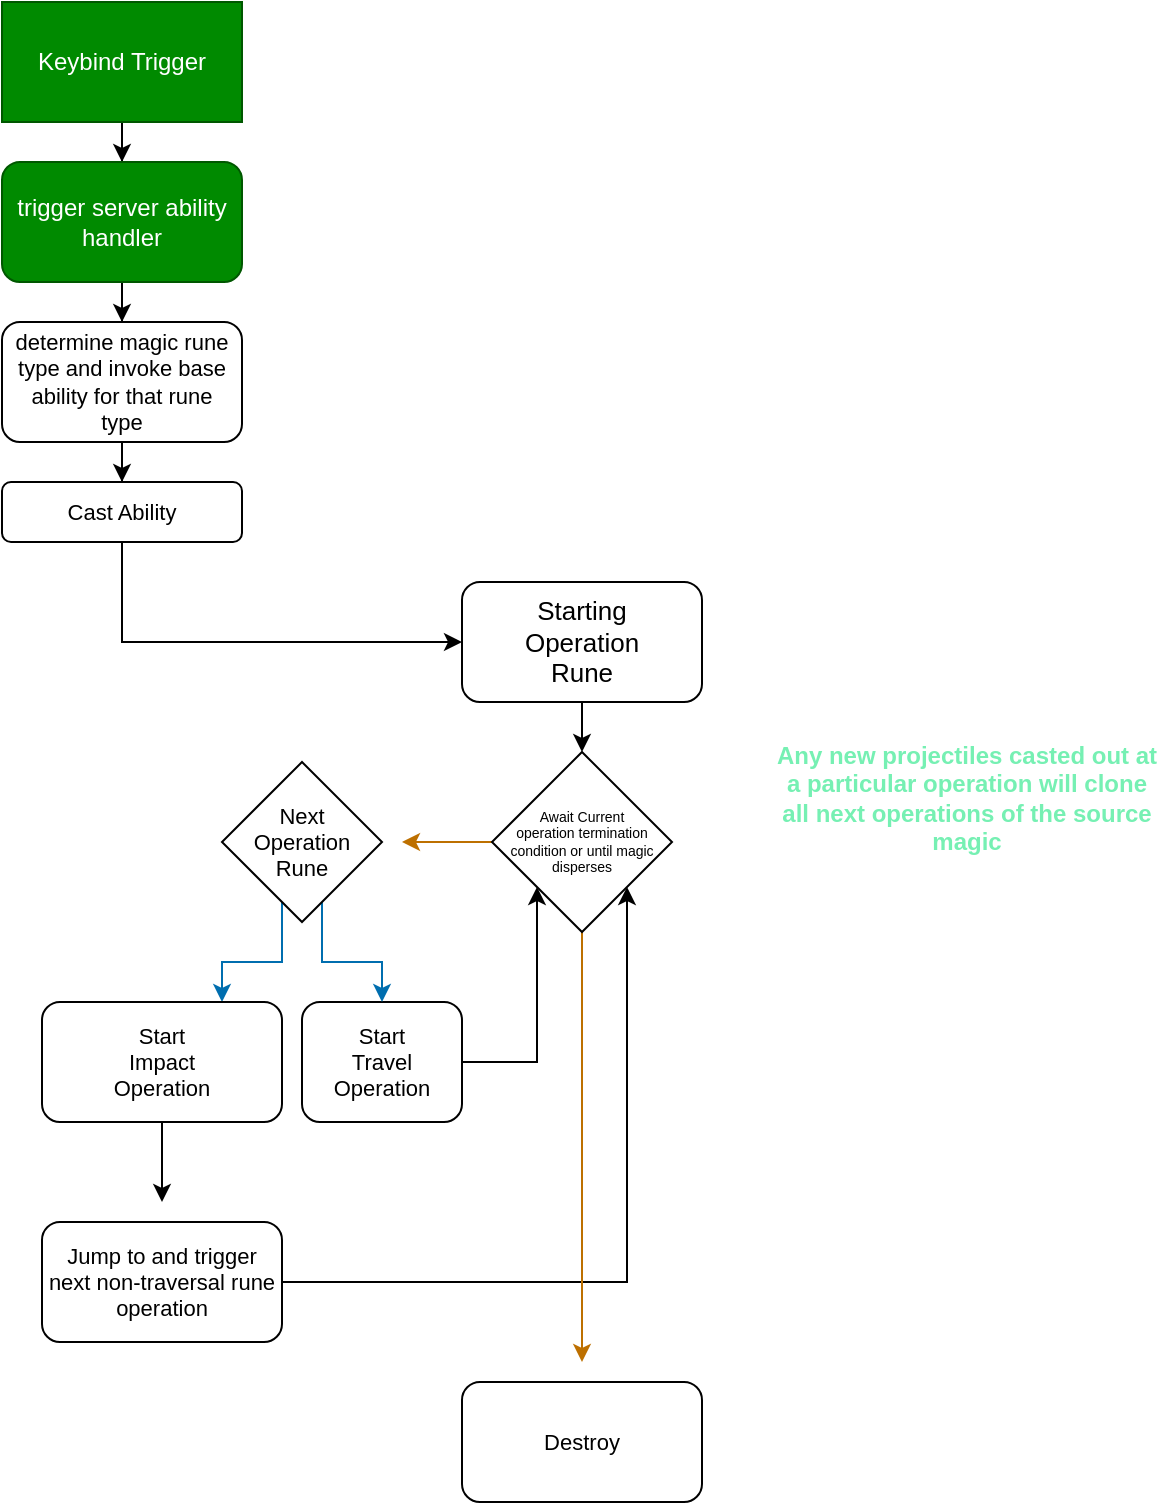 <mxfile version="17.2.4" type="device"><diagram id="X9_He5laF_ueBv_boqSZ" name="Page-1"><mxGraphModel dx="630" dy="489" grid="1" gridSize="10" guides="1" tooltips="1" connect="1" arrows="1" fold="1" page="1" pageScale="1" pageWidth="850" pageHeight="1100" math="0" shadow="0"><root><mxCell id="0"/><mxCell id="1" parent="0"/><mxCell id="I9P8QrfdFWTd5QFpAtyf-28" style="edgeStyle=orthogonalEdgeStyle;rounded=0;orthogonalLoop=1;jettySize=auto;html=1;entryX=0.5;entryY=0;entryDx=0;entryDy=0;fontSize=11;" edge="1" parent="1" source="I9P8QrfdFWTd5QFpAtyf-1" target="I9P8QrfdFWTd5QFpAtyf-3"><mxGeometry relative="1" as="geometry"/></mxCell><mxCell id="I9P8QrfdFWTd5QFpAtyf-1" value="Keybind Trigger" style="rounded=0;whiteSpace=wrap;html=1;fillColor=#008a00;fontColor=#ffffff;strokeColor=#005700;" vertex="1" parent="1"><mxGeometry x="10" y="10" width="120" height="60" as="geometry"/></mxCell><mxCell id="I9P8QrfdFWTd5QFpAtyf-29" style="edgeStyle=orthogonalEdgeStyle;rounded=0;orthogonalLoop=1;jettySize=auto;html=1;entryX=0.5;entryY=0;entryDx=0;entryDy=0;fontSize=11;" edge="1" parent="1" source="I9P8QrfdFWTd5QFpAtyf-3" target="I9P8QrfdFWTd5QFpAtyf-6"><mxGeometry relative="1" as="geometry"/></mxCell><mxCell id="I9P8QrfdFWTd5QFpAtyf-3" value="trigger server ability handler" style="rounded=1;whiteSpace=wrap;html=1;fillColor=#008a00;fontColor=#ffffff;strokeColor=#005700;" vertex="1" parent="1"><mxGeometry x="10" y="90" width="120" height="60" as="geometry"/></mxCell><mxCell id="I9P8QrfdFWTd5QFpAtyf-30" style="edgeStyle=orthogonalEdgeStyle;rounded=0;orthogonalLoop=1;jettySize=auto;html=1;entryX=0.5;entryY=0;entryDx=0;entryDy=0;fontSize=11;" edge="1" parent="1" source="I9P8QrfdFWTd5QFpAtyf-6" target="I9P8QrfdFWTd5QFpAtyf-7"><mxGeometry relative="1" as="geometry"/></mxCell><mxCell id="I9P8QrfdFWTd5QFpAtyf-6" value="determine magic rune type and invoke base ability for that rune type" style="rounded=1;spacing=0;spacingTop=5;spacingBottom=5;fontSize=11;whiteSpace=wrap;html=1;spacingLeft=5;spacingRight=5;" vertex="1" parent="1"><mxGeometry x="10" y="170" width="120" height="60" as="geometry"/></mxCell><mxCell id="I9P8QrfdFWTd5QFpAtyf-33" style="edgeStyle=orthogonalEdgeStyle;rounded=0;orthogonalLoop=1;jettySize=auto;html=1;fontSize=11;" edge="1" parent="1" source="I9P8QrfdFWTd5QFpAtyf-7"><mxGeometry relative="1" as="geometry"><mxPoint x="240" y="330" as="targetPoint"/><Array as="points"><mxPoint x="70" y="330"/></Array></mxGeometry></mxCell><mxCell id="I9P8QrfdFWTd5QFpAtyf-7" value="Cast Ability" style="rounded=1;whiteSpace=wrap;html=1;fontSize=11;" vertex="1" parent="1"><mxGeometry x="10" y="250" width="120" height="30" as="geometry"/></mxCell><mxCell id="I9P8QrfdFWTd5QFpAtyf-22" style="edgeStyle=orthogonalEdgeStyle;rounded=0;orthogonalLoop=1;jettySize=auto;html=1;fontSize=11;entryX=0;entryY=1;entryDx=0;entryDy=0;" edge="1" parent="1" source="I9P8QrfdFWTd5QFpAtyf-11" target="I9P8QrfdFWTd5QFpAtyf-39"><mxGeometry relative="1" as="geometry"><mxPoint x="260" y="470" as="targetPoint"/><Array as="points"><mxPoint x="277" y="540"/></Array></mxGeometry></mxCell><mxCell id="I9P8QrfdFWTd5QFpAtyf-11" value="Start&lt;br&gt;Travel Operation" style="rounded=1;whiteSpace=wrap;html=1;fontSize=11;" vertex="1" parent="1"><mxGeometry x="160" y="510" width="80" height="60" as="geometry"/></mxCell><mxCell id="I9P8QrfdFWTd5QFpAtyf-17" style="edgeStyle=orthogonalEdgeStyle;rounded=0;orthogonalLoop=1;jettySize=auto;html=1;fontSize=11;fillColor=#1ba1e2;strokeColor=#006EAF;entryX=0.5;entryY=0;entryDx=0;entryDy=0;" edge="1" parent="1" source="I9P8QrfdFWTd5QFpAtyf-12" target="I9P8QrfdFWTd5QFpAtyf-11"><mxGeometry relative="1" as="geometry"><mxPoint x="200" y="500" as="targetPoint"/><Array as="points"><mxPoint x="170" y="490"/><mxPoint x="200" y="490"/></Array></mxGeometry></mxCell><mxCell id="I9P8QrfdFWTd5QFpAtyf-18" style="edgeStyle=orthogonalEdgeStyle;rounded=0;orthogonalLoop=1;jettySize=auto;html=1;fontSize=11;fillColor=#1ba1e2;strokeColor=#006EAF;entryX=0.75;entryY=0;entryDx=0;entryDy=0;" edge="1" parent="1" source="I9P8QrfdFWTd5QFpAtyf-12" target="I9P8QrfdFWTd5QFpAtyf-14"><mxGeometry relative="1" as="geometry"><mxPoint x="120" y="500" as="targetPoint"/><Array as="points"><mxPoint x="150" y="490"/><mxPoint x="120" y="490"/></Array></mxGeometry></mxCell><mxCell id="I9P8QrfdFWTd5QFpAtyf-12" value="Next&lt;br&gt;Operation&lt;br&gt;Rune" style="rhombus;whiteSpace=wrap;html=1;fontSize=11;" vertex="1" parent="1"><mxGeometry x="120" y="390" width="80" height="80" as="geometry"/></mxCell><mxCell id="I9P8QrfdFWTd5QFpAtyf-19" style="edgeStyle=orthogonalEdgeStyle;rounded=0;orthogonalLoop=1;jettySize=auto;html=1;fontSize=11;" edge="1" parent="1" source="I9P8QrfdFWTd5QFpAtyf-14"><mxGeometry relative="1" as="geometry"><mxPoint x="90" y="610" as="targetPoint"/></mxGeometry></mxCell><mxCell id="I9P8QrfdFWTd5QFpAtyf-14" value="Start&lt;br&gt;Impact&lt;br&gt;Operation" style="rounded=1;whiteSpace=wrap;html=1;fontSize=11;" vertex="1" parent="1"><mxGeometry x="30" y="510" width="120" height="60" as="geometry"/></mxCell><mxCell id="I9P8QrfdFWTd5QFpAtyf-40" style="edgeStyle=orthogonalEdgeStyle;rounded=0;orthogonalLoop=1;jettySize=auto;html=1;entryX=1;entryY=1;entryDx=0;entryDy=0;fontSize=7;" edge="1" parent="1" source="I9P8QrfdFWTd5QFpAtyf-20" target="I9P8QrfdFWTd5QFpAtyf-39"><mxGeometry relative="1" as="geometry"/></mxCell><mxCell id="I9P8QrfdFWTd5QFpAtyf-20" value="Jump to and trigger next non-traversal rune operation" style="rounded=1;whiteSpace=wrap;html=1;fontSize=11;" vertex="1" parent="1"><mxGeometry x="30" y="620" width="120" height="60" as="geometry"/></mxCell><mxCell id="I9P8QrfdFWTd5QFpAtyf-23" style="edgeStyle=orthogonalEdgeStyle;rounded=0;orthogonalLoop=1;jettySize=auto;html=1;fontSize=11;fillColor=#f0a30a;strokeColor=#BD7000;exitX=0;exitY=0.5;exitDx=0;exitDy=0;" edge="1" parent="1" source="I9P8QrfdFWTd5QFpAtyf-39"><mxGeometry relative="1" as="geometry"><mxPoint x="210" y="430" as="targetPoint"/><mxPoint x="240" y="430.029" as="sourcePoint"/></mxGeometry></mxCell><mxCell id="I9P8QrfdFWTd5QFpAtyf-25" style="edgeStyle=orthogonalEdgeStyle;rounded=0;orthogonalLoop=1;jettySize=auto;html=1;fontSize=11;fillColor=#f0a30a;strokeColor=#BD7000;exitX=0.5;exitY=1;exitDx=0;exitDy=0;" edge="1" parent="1" source="I9P8QrfdFWTd5QFpAtyf-39"><mxGeometry relative="1" as="geometry"><mxPoint x="300" y="460" as="sourcePoint"/><mxPoint x="300" y="690" as="targetPoint"/><Array as="points"/></mxGeometry></mxCell><mxCell id="I9P8QrfdFWTd5QFpAtyf-24" value="Destroy" style="rounded=1;whiteSpace=wrap;html=1;fontSize=11;" vertex="1" parent="1"><mxGeometry x="240" y="700" width="120" height="60" as="geometry"/></mxCell><mxCell id="I9P8QrfdFWTd5QFpAtyf-34" style="edgeStyle=orthogonalEdgeStyle;rounded=0;orthogonalLoop=1;jettySize=auto;html=1;entryX=0.5;entryY=0;entryDx=0;entryDy=0;fontSize=10;exitX=0.5;exitY=1;exitDx=0;exitDy=0;" edge="1" parent="1" source="I9P8QrfdFWTd5QFpAtyf-38" target="I9P8QrfdFWTd5QFpAtyf-39"><mxGeometry relative="1" as="geometry"><mxPoint x="300" y="370" as="sourcePoint"/><mxPoint x="300" y="400" as="targetPoint"/></mxGeometry></mxCell><mxCell id="I9P8QrfdFWTd5QFpAtyf-38" value="Starting&lt;br style=&quot;font-size: 13px;&quot;&gt;Operation&lt;br style=&quot;font-size: 13px;&quot;&gt;Rune" style="rounded=1;whiteSpace=wrap;html=1;fontSize=13;" vertex="1" parent="1"><mxGeometry x="240" y="300" width="120" height="60" as="geometry"/></mxCell><mxCell id="I9P8QrfdFWTd5QFpAtyf-39" value="&lt;font style=&quot;font-size: 7px;&quot;&gt;Await Current&lt;br style=&quot;font-size: 7px;&quot;&gt;operation termination condition or until magic disperses&lt;/font&gt;" style="rhombus;whiteSpace=wrap;html=1;fontSize=7;" vertex="1" parent="1"><mxGeometry x="255" y="385" width="90" height="90" as="geometry"/></mxCell><mxCell id="I9P8QrfdFWTd5QFpAtyf-42" value="Any new projectiles casted out at a particular operation will clone all next operations of the source magic" style="text;html=1;strokeColor=none;fillColor=none;align=center;verticalAlign=middle;whiteSpace=wrap;rounded=0;fontSize=12;fontColor=#76F0B3;fontStyle=1;spacingTop=5;spacingBottom=5;spacingRight=5;spacingLeft=5;" vertex="1" parent="1"><mxGeometry x="390" y="370" width="205" height="75" as="geometry"/></mxCell></root></mxGraphModel></diagram></mxfile>
